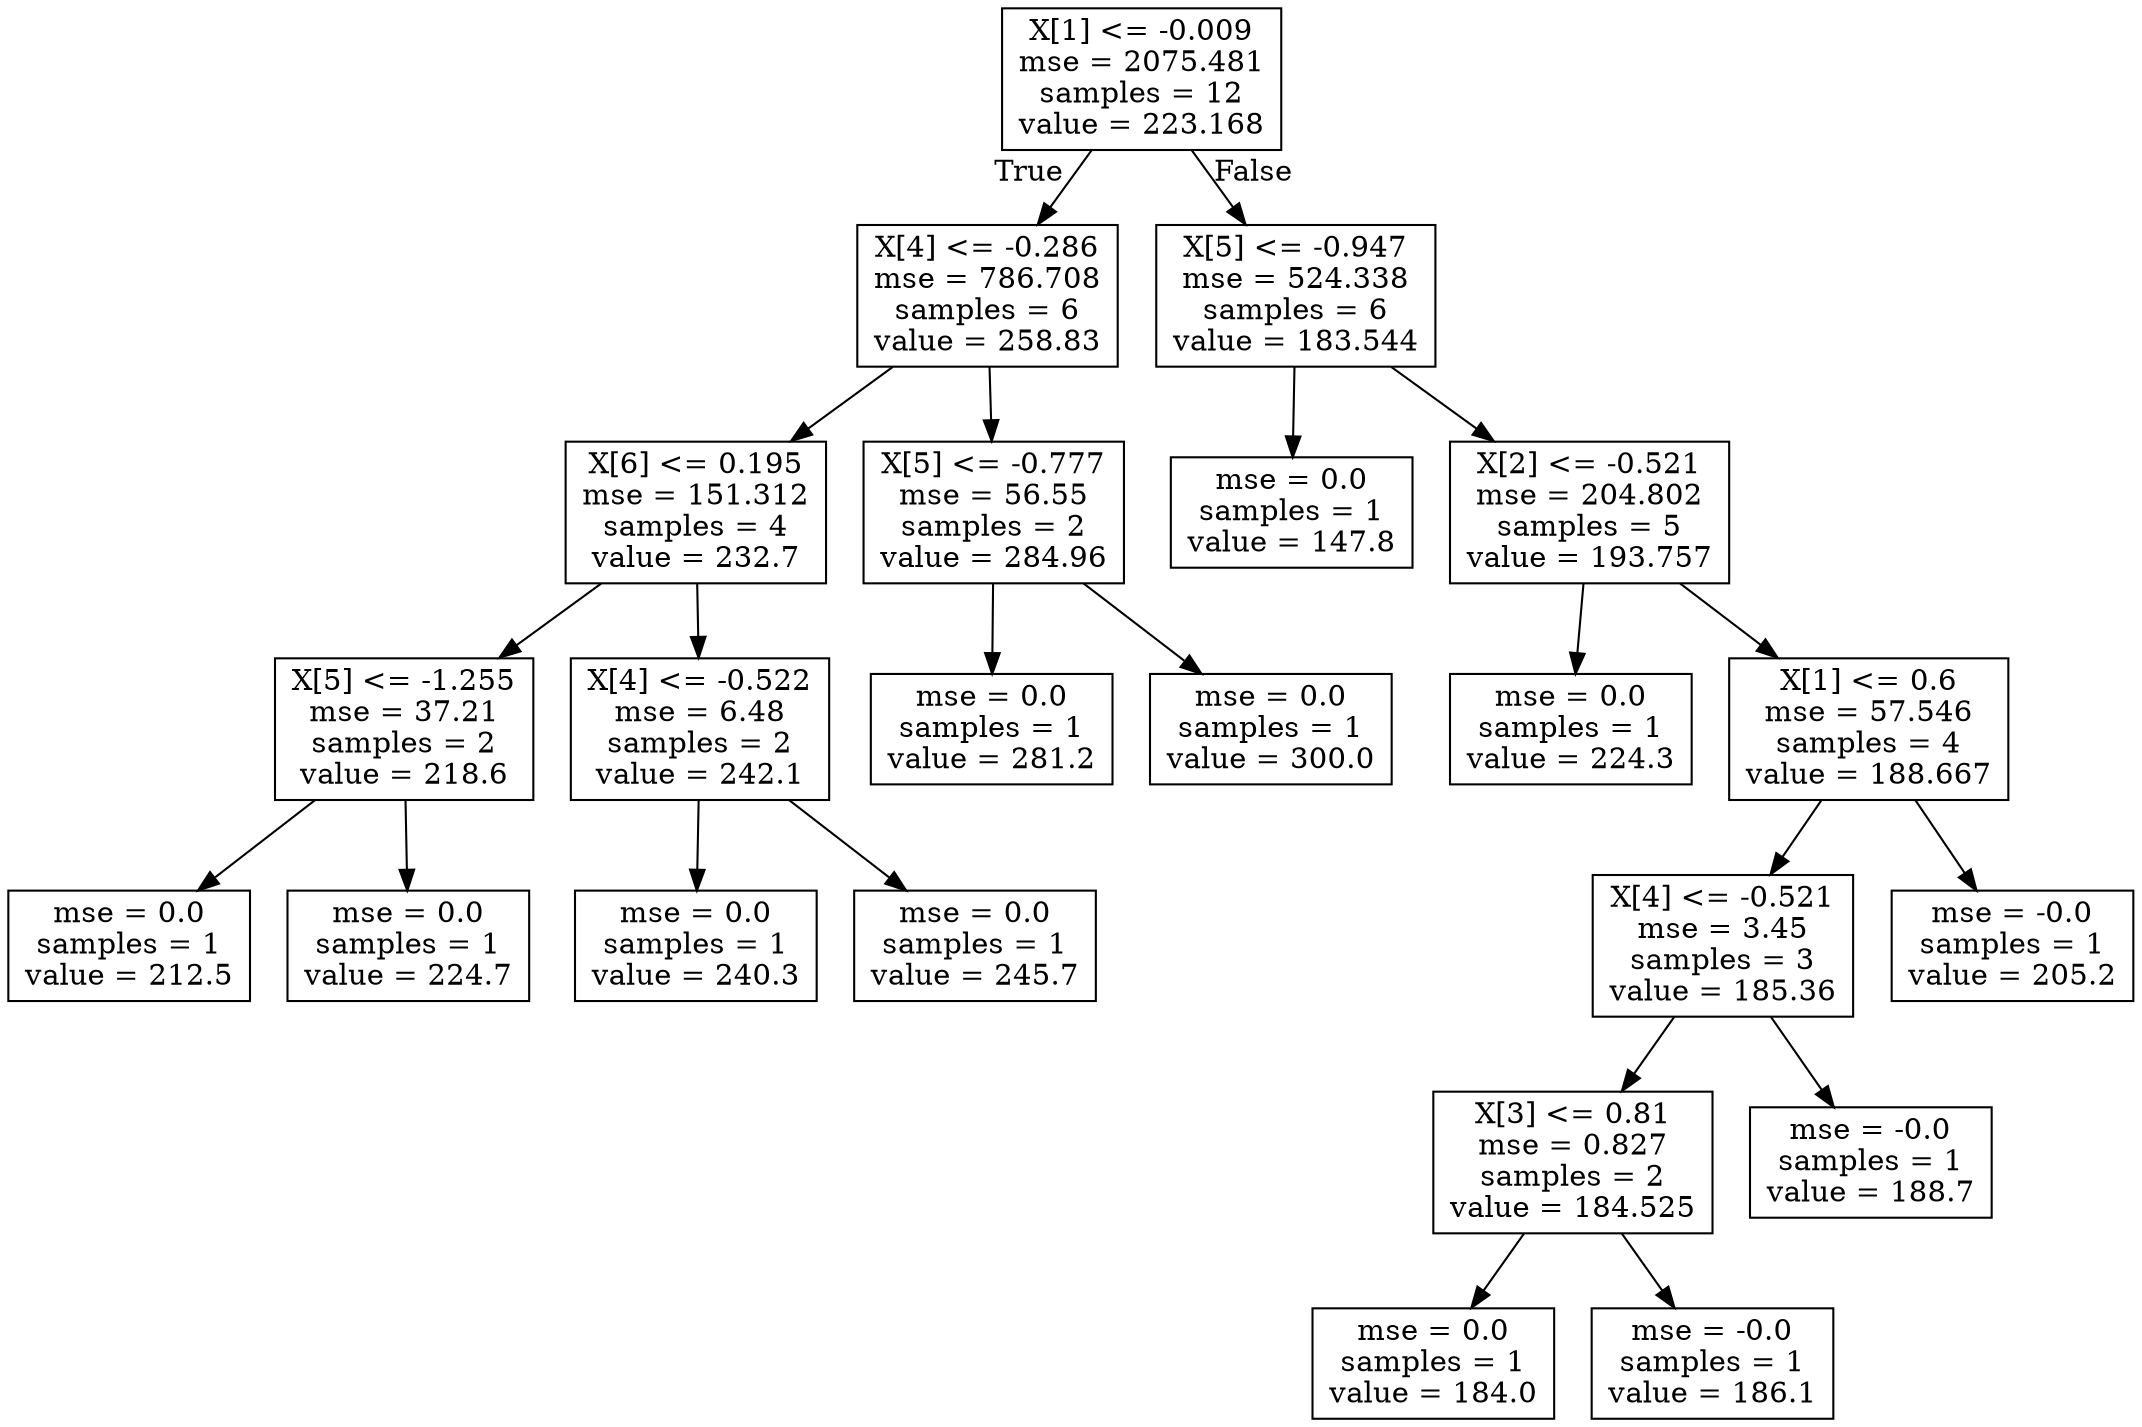 digraph Tree {
node [shape=box] ;
0 [label="X[1] <= -0.009\nmse = 2075.481\nsamples = 12\nvalue = 223.168"] ;
1 [label="X[4] <= -0.286\nmse = 786.708\nsamples = 6\nvalue = 258.83"] ;
0 -> 1 [labeldistance=2.5, labelangle=45, headlabel="True"] ;
2 [label="X[6] <= 0.195\nmse = 151.312\nsamples = 4\nvalue = 232.7"] ;
1 -> 2 ;
3 [label="X[5] <= -1.255\nmse = 37.21\nsamples = 2\nvalue = 218.6"] ;
2 -> 3 ;
4 [label="mse = 0.0\nsamples = 1\nvalue = 212.5"] ;
3 -> 4 ;
5 [label="mse = 0.0\nsamples = 1\nvalue = 224.7"] ;
3 -> 5 ;
6 [label="X[4] <= -0.522\nmse = 6.48\nsamples = 2\nvalue = 242.1"] ;
2 -> 6 ;
7 [label="mse = 0.0\nsamples = 1\nvalue = 240.3"] ;
6 -> 7 ;
8 [label="mse = 0.0\nsamples = 1\nvalue = 245.7"] ;
6 -> 8 ;
9 [label="X[5] <= -0.777\nmse = 56.55\nsamples = 2\nvalue = 284.96"] ;
1 -> 9 ;
10 [label="mse = 0.0\nsamples = 1\nvalue = 281.2"] ;
9 -> 10 ;
11 [label="mse = 0.0\nsamples = 1\nvalue = 300.0"] ;
9 -> 11 ;
12 [label="X[5] <= -0.947\nmse = 524.338\nsamples = 6\nvalue = 183.544"] ;
0 -> 12 [labeldistance=2.5, labelangle=-45, headlabel="False"] ;
13 [label="mse = 0.0\nsamples = 1\nvalue = 147.8"] ;
12 -> 13 ;
14 [label="X[2] <= -0.521\nmse = 204.802\nsamples = 5\nvalue = 193.757"] ;
12 -> 14 ;
15 [label="mse = 0.0\nsamples = 1\nvalue = 224.3"] ;
14 -> 15 ;
16 [label="X[1] <= 0.6\nmse = 57.546\nsamples = 4\nvalue = 188.667"] ;
14 -> 16 ;
17 [label="X[4] <= -0.521\nmse = 3.45\nsamples = 3\nvalue = 185.36"] ;
16 -> 17 ;
18 [label="X[3] <= 0.81\nmse = 0.827\nsamples = 2\nvalue = 184.525"] ;
17 -> 18 ;
19 [label="mse = 0.0\nsamples = 1\nvalue = 184.0"] ;
18 -> 19 ;
20 [label="mse = -0.0\nsamples = 1\nvalue = 186.1"] ;
18 -> 20 ;
21 [label="mse = -0.0\nsamples = 1\nvalue = 188.7"] ;
17 -> 21 ;
22 [label="mse = -0.0\nsamples = 1\nvalue = 205.2"] ;
16 -> 22 ;
}